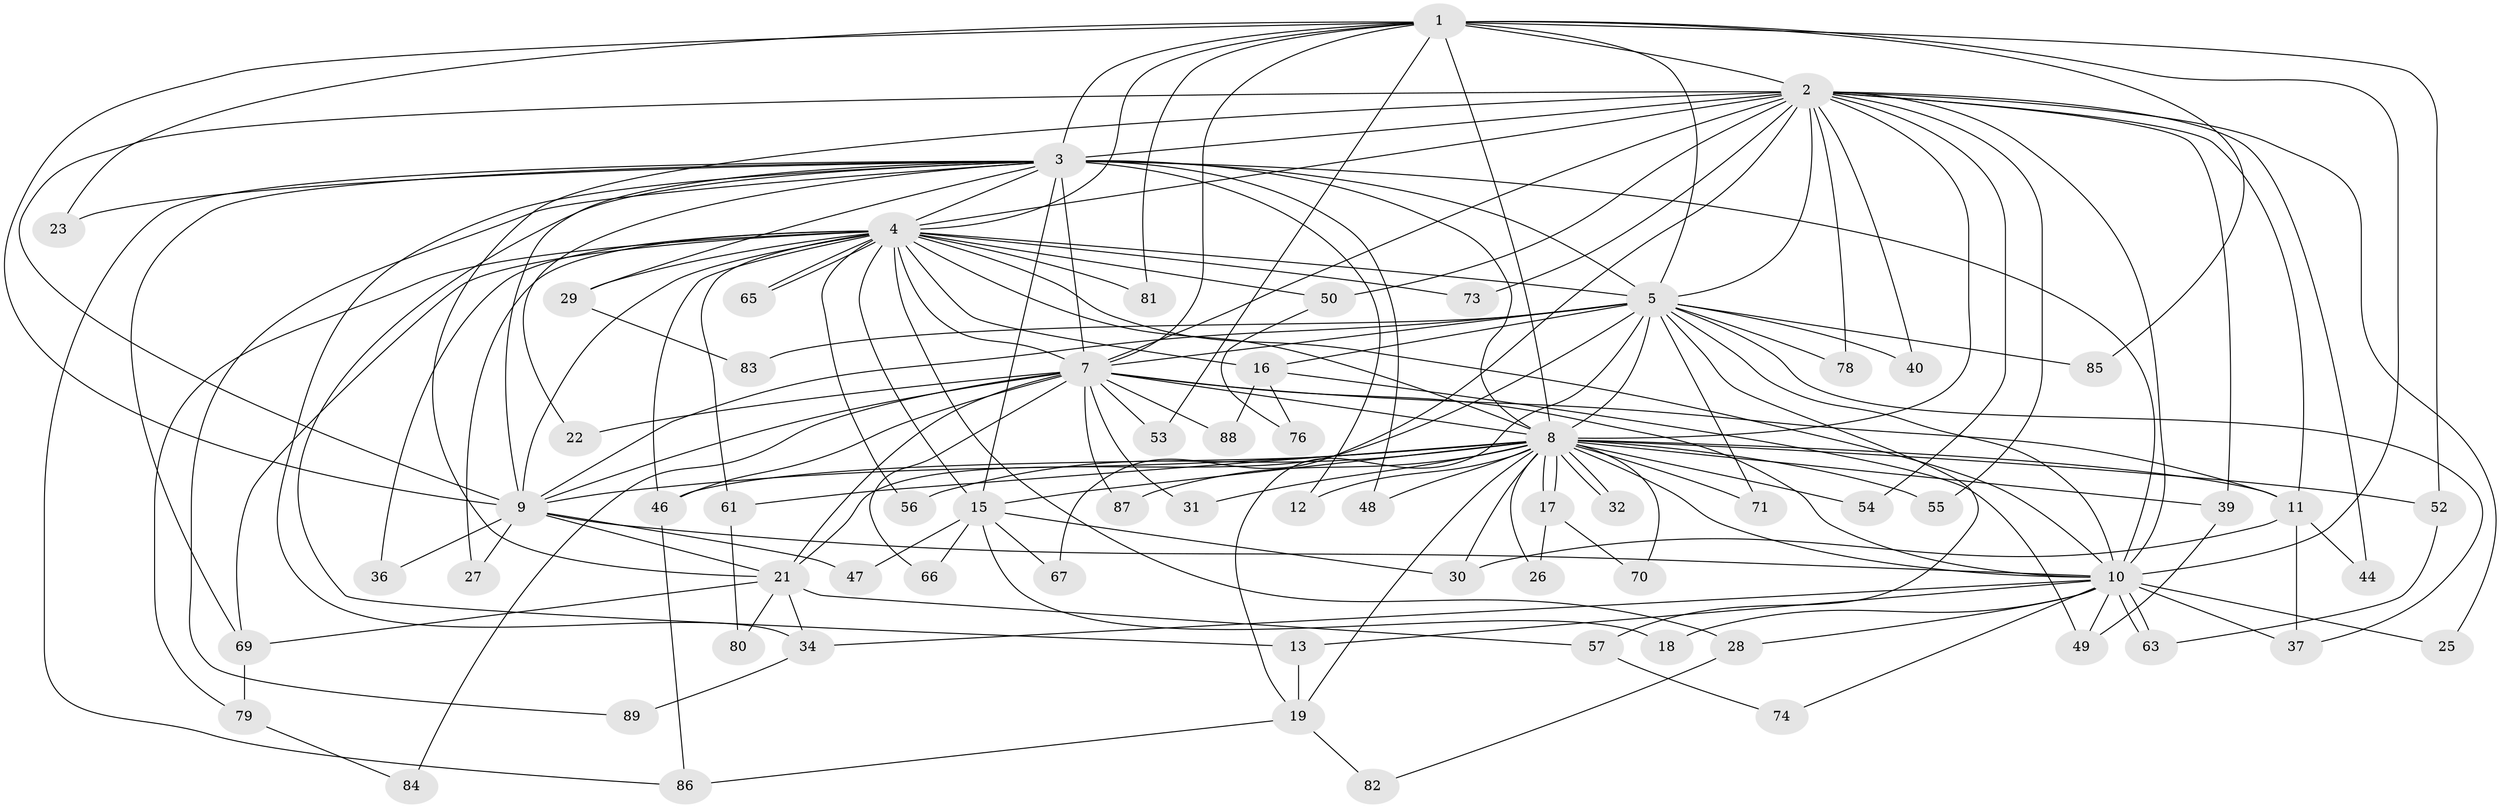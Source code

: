 // Generated by graph-tools (version 1.1) at 2025/23/03/03/25 07:23:47]
// undirected, 68 vertices, 167 edges
graph export_dot {
graph [start="1"]
  node [color=gray90,style=filled];
  1 [super="+75"];
  2 [super="+14"];
  3 [super="+6"];
  4 [super="+41"];
  5 [super="+38"];
  7 [super="+24"];
  8 [super="+20"];
  9 [super="+33"];
  10 [super="+35"];
  11 [super="+62"];
  12;
  13 [super="+60"];
  15 [super="+43"];
  16;
  17;
  18;
  19 [super="+58"];
  21 [super="+42"];
  22;
  23 [super="+68"];
  25;
  26;
  27;
  28;
  29;
  30 [super="+45"];
  31;
  32;
  34 [super="+59"];
  36;
  37;
  39;
  40;
  44;
  46 [super="+51"];
  47;
  48;
  49 [super="+64"];
  50;
  52;
  53;
  54;
  55;
  56;
  57;
  61;
  63 [super="+72"];
  65;
  66;
  67;
  69 [super="+77"];
  70;
  71;
  73;
  74;
  76;
  78;
  79;
  80;
  81;
  82;
  83;
  84;
  85;
  86 [super="+90"];
  87;
  88;
  89;
  1 -- 2;
  1 -- 3 [weight=2];
  1 -- 4;
  1 -- 5;
  1 -- 7;
  1 -- 8;
  1 -- 9;
  1 -- 10 [weight=2];
  1 -- 52;
  1 -- 53;
  1 -- 81;
  1 -- 85;
  1 -- 23;
  2 -- 3 [weight=2];
  2 -- 4;
  2 -- 5 [weight=2];
  2 -- 7;
  2 -- 8;
  2 -- 9;
  2 -- 10;
  2 -- 11;
  2 -- 21;
  2 -- 25;
  2 -- 39;
  2 -- 40;
  2 -- 44;
  2 -- 50;
  2 -- 54;
  2 -- 55;
  2 -- 67;
  2 -- 78;
  2 -- 73;
  3 -- 4 [weight=2];
  3 -- 5 [weight=3];
  3 -- 7 [weight=2];
  3 -- 8 [weight=3];
  3 -- 9 [weight=2];
  3 -- 10 [weight=2];
  3 -- 13 [weight=2];
  3 -- 22;
  3 -- 23 [weight=2];
  3 -- 29;
  3 -- 48;
  3 -- 89;
  3 -- 15;
  3 -- 34;
  3 -- 12;
  3 -- 86;
  3 -- 69;
  4 -- 5;
  4 -- 7;
  4 -- 8 [weight=2];
  4 -- 9;
  4 -- 10;
  4 -- 15;
  4 -- 16;
  4 -- 27;
  4 -- 28;
  4 -- 29;
  4 -- 36;
  4 -- 46;
  4 -- 50;
  4 -- 56;
  4 -- 61;
  4 -- 65;
  4 -- 65;
  4 -- 69;
  4 -- 73;
  4 -- 79;
  4 -- 81;
  5 -- 7;
  5 -- 8;
  5 -- 9;
  5 -- 10;
  5 -- 16;
  5 -- 19;
  5 -- 37;
  5 -- 40;
  5 -- 57;
  5 -- 71;
  5 -- 78;
  5 -- 85;
  5 -- 83;
  5 -- 21;
  7 -- 8;
  7 -- 9;
  7 -- 10;
  7 -- 21;
  7 -- 22;
  7 -- 31;
  7 -- 53;
  7 -- 84;
  7 -- 87;
  7 -- 88;
  7 -- 66;
  7 -- 11;
  7 -- 46;
  8 -- 9;
  8 -- 10;
  8 -- 11;
  8 -- 12;
  8 -- 15;
  8 -- 17;
  8 -- 17;
  8 -- 19;
  8 -- 26;
  8 -- 30;
  8 -- 31;
  8 -- 32;
  8 -- 32;
  8 -- 39;
  8 -- 46;
  8 -- 48;
  8 -- 52;
  8 -- 54;
  8 -- 55;
  8 -- 61;
  8 -- 70;
  8 -- 71;
  8 -- 87;
  8 -- 56;
  9 -- 10;
  9 -- 27;
  9 -- 36;
  9 -- 47;
  9 -- 21;
  10 -- 13;
  10 -- 18;
  10 -- 25;
  10 -- 28;
  10 -- 37;
  10 -- 63;
  10 -- 63;
  10 -- 34;
  10 -- 74;
  10 -- 49;
  11 -- 44;
  11 -- 37;
  11 -- 30;
  13 -- 19;
  15 -- 18;
  15 -- 30;
  15 -- 47;
  15 -- 66;
  15 -- 67;
  16 -- 49;
  16 -- 76;
  16 -- 88;
  17 -- 26;
  17 -- 70;
  19 -- 82;
  19 -- 86;
  21 -- 34;
  21 -- 57;
  21 -- 69;
  21 -- 80;
  28 -- 82;
  29 -- 83;
  34 -- 89;
  39 -- 49;
  46 -- 86;
  50 -- 76;
  52 -- 63;
  57 -- 74;
  61 -- 80;
  69 -- 79;
  79 -- 84;
}
